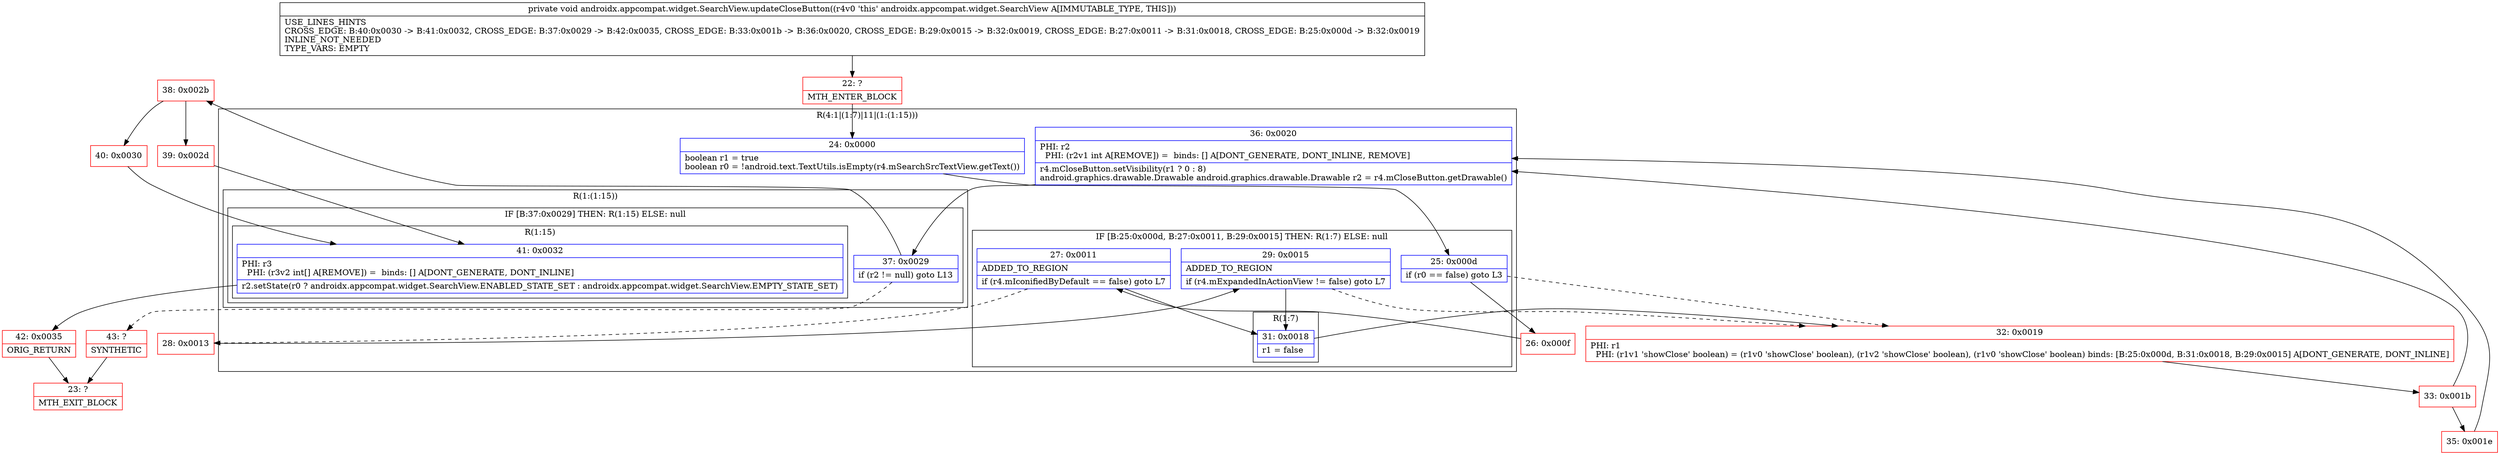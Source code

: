 digraph "CFG forandroidx.appcompat.widget.SearchView.updateCloseButton()V" {
subgraph cluster_Region_428170217 {
label = "R(4:1|(1:7)|11|(1:(1:15)))";
node [shape=record,color=blue];
Node_24 [shape=record,label="{24\:\ 0x0000|boolean r1 = true\lboolean r0 = !android.text.TextUtils.isEmpty(r4.mSearchSrcTextView.getText())\l}"];
subgraph cluster_IfRegion_1508104470 {
label = "IF [B:25:0x000d, B:27:0x0011, B:29:0x0015] THEN: R(1:7) ELSE: null";
node [shape=record,color=blue];
Node_25 [shape=record,label="{25\:\ 0x000d|if (r0 == false) goto L3\l}"];
Node_27 [shape=record,label="{27\:\ 0x0011|ADDED_TO_REGION\l|if (r4.mIconifiedByDefault == false) goto L7\l}"];
Node_29 [shape=record,label="{29\:\ 0x0015|ADDED_TO_REGION\l|if (r4.mExpandedInActionView != false) goto L7\l}"];
subgraph cluster_Region_993376975 {
label = "R(1:7)";
node [shape=record,color=blue];
Node_31 [shape=record,label="{31\:\ 0x0018|r1 = false\l}"];
}
}
Node_36 [shape=record,label="{36\:\ 0x0020|PHI: r2 \l  PHI: (r2v1 int A[REMOVE]) =  binds: [] A[DONT_GENERATE, DONT_INLINE, REMOVE]\l|r4.mCloseButton.setVisibility(r1 ? 0 : 8)\landroid.graphics.drawable.Drawable android.graphics.drawable.Drawable r2 = r4.mCloseButton.getDrawable()\l}"];
subgraph cluster_Region_1387238627 {
label = "R(1:(1:15))";
node [shape=record,color=blue];
subgraph cluster_IfRegion_545793689 {
label = "IF [B:37:0x0029] THEN: R(1:15) ELSE: null";
node [shape=record,color=blue];
Node_37 [shape=record,label="{37\:\ 0x0029|if (r2 != null) goto L13\l}"];
subgraph cluster_Region_333544735 {
label = "R(1:15)";
node [shape=record,color=blue];
Node_41 [shape=record,label="{41\:\ 0x0032|PHI: r3 \l  PHI: (r3v2 int[] A[REMOVE]) =  binds: [] A[DONT_GENERATE, DONT_INLINE]\l|r2.setState(r0 ? androidx.appcompat.widget.SearchView.ENABLED_STATE_SET : androidx.appcompat.widget.SearchView.EMPTY_STATE_SET)\l}"];
}
}
}
}
Node_22 [shape=record,color=red,label="{22\:\ ?|MTH_ENTER_BLOCK\l}"];
Node_26 [shape=record,color=red,label="{26\:\ 0x000f}"];
Node_28 [shape=record,color=red,label="{28\:\ 0x0013}"];
Node_32 [shape=record,color=red,label="{32\:\ 0x0019|PHI: r1 \l  PHI: (r1v1 'showClose' boolean) = (r1v0 'showClose' boolean), (r1v2 'showClose' boolean), (r1v0 'showClose' boolean) binds: [B:25:0x000d, B:31:0x0018, B:29:0x0015] A[DONT_GENERATE, DONT_INLINE]\l}"];
Node_33 [shape=record,color=red,label="{33\:\ 0x001b}"];
Node_35 [shape=record,color=red,label="{35\:\ 0x001e}"];
Node_38 [shape=record,color=red,label="{38\:\ 0x002b}"];
Node_39 [shape=record,color=red,label="{39\:\ 0x002d}"];
Node_42 [shape=record,color=red,label="{42\:\ 0x0035|ORIG_RETURN\l}"];
Node_23 [shape=record,color=red,label="{23\:\ ?|MTH_EXIT_BLOCK\l}"];
Node_40 [shape=record,color=red,label="{40\:\ 0x0030}"];
Node_43 [shape=record,color=red,label="{43\:\ ?|SYNTHETIC\l}"];
MethodNode[shape=record,label="{private void androidx.appcompat.widget.SearchView.updateCloseButton((r4v0 'this' androidx.appcompat.widget.SearchView A[IMMUTABLE_TYPE, THIS]))  | USE_LINES_HINTS\lCROSS_EDGE: B:40:0x0030 \-\> B:41:0x0032, CROSS_EDGE: B:37:0x0029 \-\> B:42:0x0035, CROSS_EDGE: B:33:0x001b \-\> B:36:0x0020, CROSS_EDGE: B:29:0x0015 \-\> B:32:0x0019, CROSS_EDGE: B:27:0x0011 \-\> B:31:0x0018, CROSS_EDGE: B:25:0x000d \-\> B:32:0x0019\lINLINE_NOT_NEEDED\lTYPE_VARS: EMPTY\l}"];
MethodNode -> Node_22;Node_24 -> Node_25;
Node_25 -> Node_26;
Node_25 -> Node_32[style=dashed];
Node_27 -> Node_28[style=dashed];
Node_27 -> Node_31;
Node_29 -> Node_31;
Node_29 -> Node_32[style=dashed];
Node_31 -> Node_32;
Node_36 -> Node_37;
Node_37 -> Node_38;
Node_37 -> Node_43[style=dashed];
Node_41 -> Node_42;
Node_22 -> Node_24;
Node_26 -> Node_27;
Node_28 -> Node_29;
Node_32 -> Node_33;
Node_33 -> Node_35;
Node_33 -> Node_36;
Node_35 -> Node_36;
Node_38 -> Node_39;
Node_38 -> Node_40;
Node_39 -> Node_41;
Node_42 -> Node_23;
Node_40 -> Node_41;
Node_43 -> Node_23;
}


